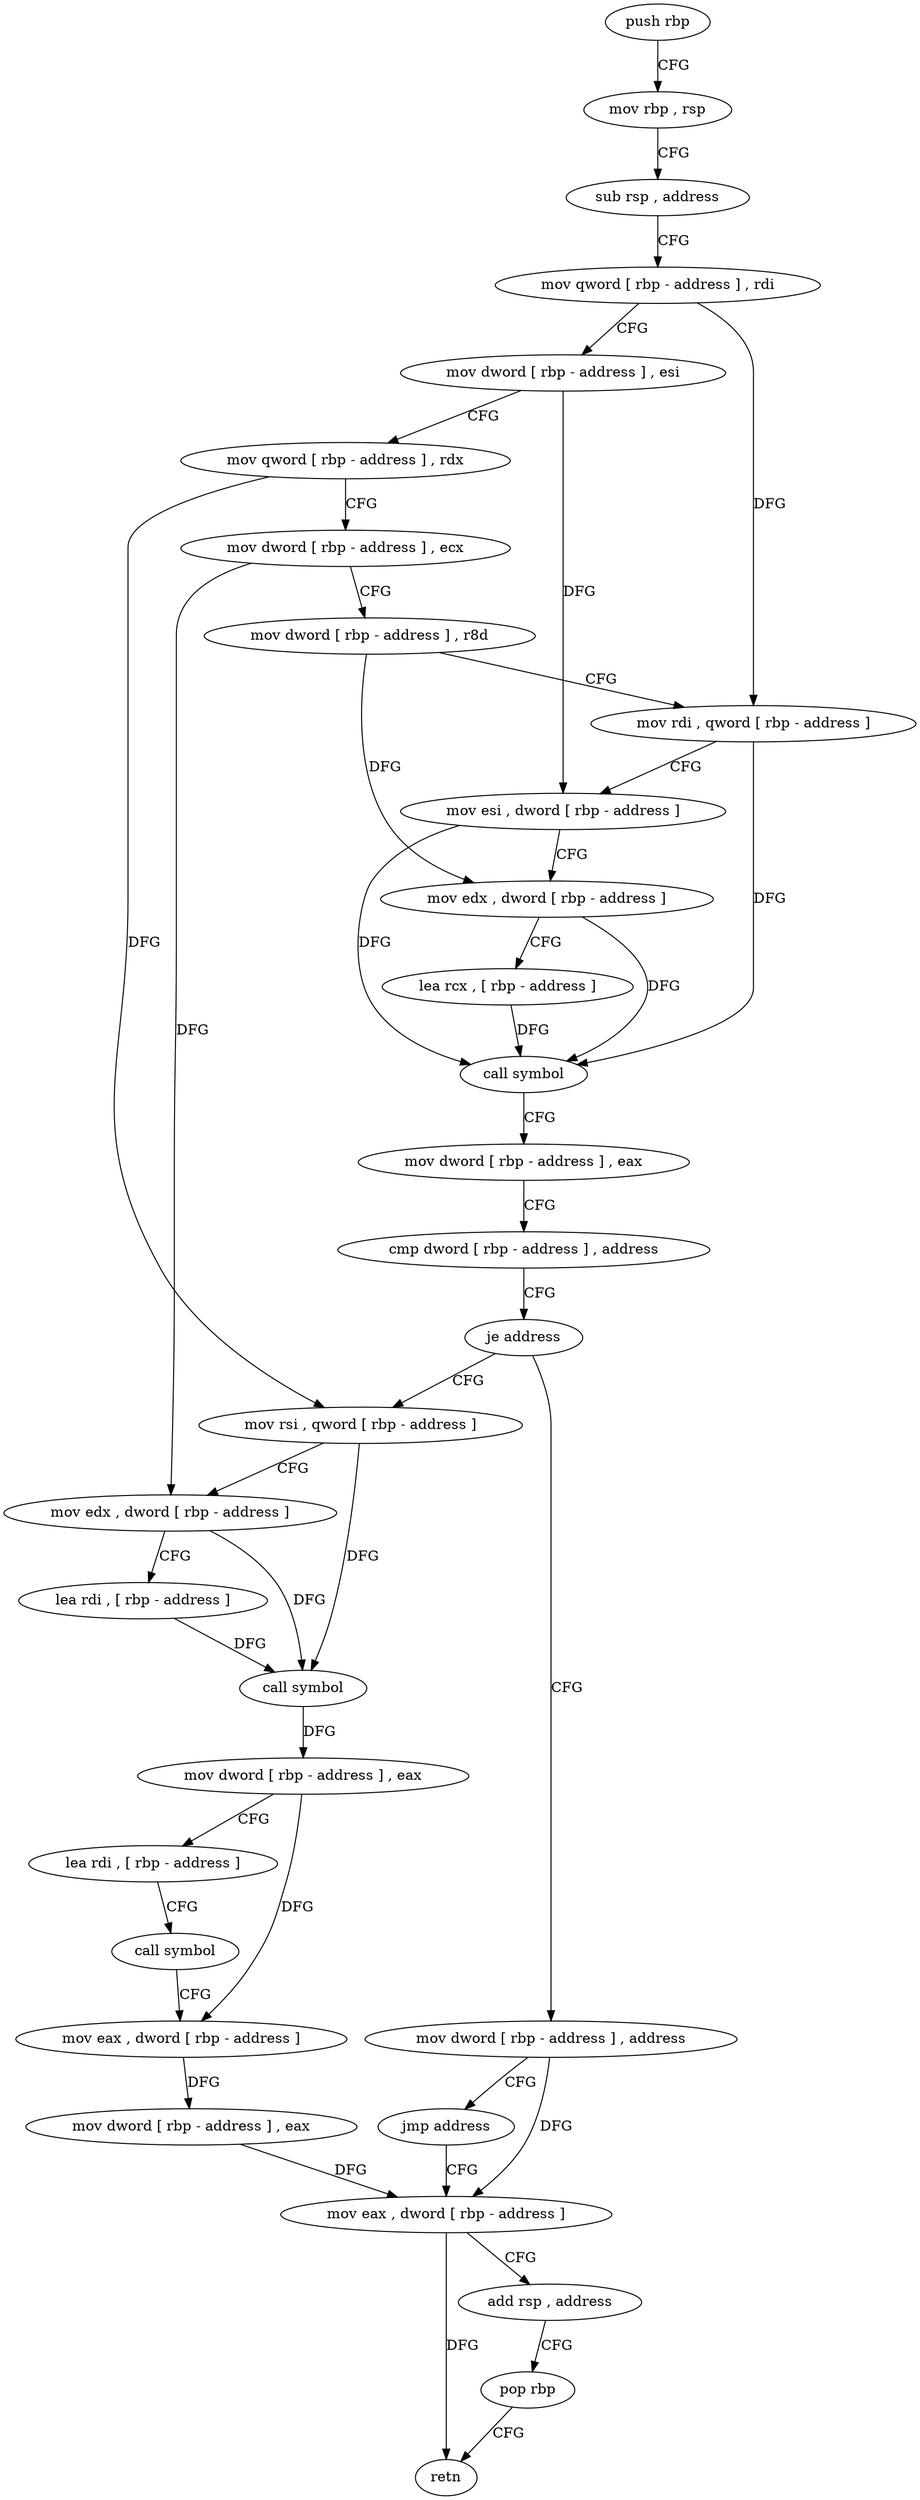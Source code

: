 digraph "func" {
"4274704" [label = "push rbp" ]
"4274705" [label = "mov rbp , rsp" ]
"4274708" [label = "sub rsp , address" ]
"4274712" [label = "mov qword [ rbp - address ] , rdi" ]
"4274716" [label = "mov dword [ rbp - address ] , esi" ]
"4274719" [label = "mov qword [ rbp - address ] , rdx" ]
"4274723" [label = "mov dword [ rbp - address ] , ecx" ]
"4274726" [label = "mov dword [ rbp - address ] , r8d" ]
"4274730" [label = "mov rdi , qword [ rbp - address ]" ]
"4274734" [label = "mov esi , dword [ rbp - address ]" ]
"4274737" [label = "mov edx , dword [ rbp - address ]" ]
"4274740" [label = "lea rcx , [ rbp - address ]" ]
"4274744" [label = "call symbol" ]
"4274749" [label = "mov dword [ rbp - address ] , eax" ]
"4274752" [label = "cmp dword [ rbp - address ] , address" ]
"4274756" [label = "je address" ]
"4274774" [label = "mov rsi , qword [ rbp - address ]" ]
"4274762" [label = "mov dword [ rbp - address ] , address" ]
"4274778" [label = "mov edx , dword [ rbp - address ]" ]
"4274781" [label = "lea rdi , [ rbp - address ]" ]
"4274785" [label = "call symbol" ]
"4274790" [label = "mov dword [ rbp - address ] , eax" ]
"4274793" [label = "lea rdi , [ rbp - address ]" ]
"4274797" [label = "call symbol" ]
"4274802" [label = "mov eax , dword [ rbp - address ]" ]
"4274805" [label = "mov dword [ rbp - address ] , eax" ]
"4274808" [label = "mov eax , dword [ rbp - address ]" ]
"4274769" [label = "jmp address" ]
"4274811" [label = "add rsp , address" ]
"4274815" [label = "pop rbp" ]
"4274816" [label = "retn" ]
"4274704" -> "4274705" [ label = "CFG" ]
"4274705" -> "4274708" [ label = "CFG" ]
"4274708" -> "4274712" [ label = "CFG" ]
"4274712" -> "4274716" [ label = "CFG" ]
"4274712" -> "4274730" [ label = "DFG" ]
"4274716" -> "4274719" [ label = "CFG" ]
"4274716" -> "4274734" [ label = "DFG" ]
"4274719" -> "4274723" [ label = "CFG" ]
"4274719" -> "4274774" [ label = "DFG" ]
"4274723" -> "4274726" [ label = "CFG" ]
"4274723" -> "4274778" [ label = "DFG" ]
"4274726" -> "4274730" [ label = "CFG" ]
"4274726" -> "4274737" [ label = "DFG" ]
"4274730" -> "4274734" [ label = "CFG" ]
"4274730" -> "4274744" [ label = "DFG" ]
"4274734" -> "4274737" [ label = "CFG" ]
"4274734" -> "4274744" [ label = "DFG" ]
"4274737" -> "4274740" [ label = "CFG" ]
"4274737" -> "4274744" [ label = "DFG" ]
"4274740" -> "4274744" [ label = "DFG" ]
"4274744" -> "4274749" [ label = "CFG" ]
"4274749" -> "4274752" [ label = "CFG" ]
"4274752" -> "4274756" [ label = "CFG" ]
"4274756" -> "4274774" [ label = "CFG" ]
"4274756" -> "4274762" [ label = "CFG" ]
"4274774" -> "4274778" [ label = "CFG" ]
"4274774" -> "4274785" [ label = "DFG" ]
"4274762" -> "4274769" [ label = "CFG" ]
"4274762" -> "4274808" [ label = "DFG" ]
"4274778" -> "4274781" [ label = "CFG" ]
"4274778" -> "4274785" [ label = "DFG" ]
"4274781" -> "4274785" [ label = "DFG" ]
"4274785" -> "4274790" [ label = "DFG" ]
"4274790" -> "4274793" [ label = "CFG" ]
"4274790" -> "4274802" [ label = "DFG" ]
"4274793" -> "4274797" [ label = "CFG" ]
"4274797" -> "4274802" [ label = "CFG" ]
"4274802" -> "4274805" [ label = "DFG" ]
"4274805" -> "4274808" [ label = "DFG" ]
"4274808" -> "4274811" [ label = "CFG" ]
"4274808" -> "4274816" [ label = "DFG" ]
"4274769" -> "4274808" [ label = "CFG" ]
"4274811" -> "4274815" [ label = "CFG" ]
"4274815" -> "4274816" [ label = "CFG" ]
}
